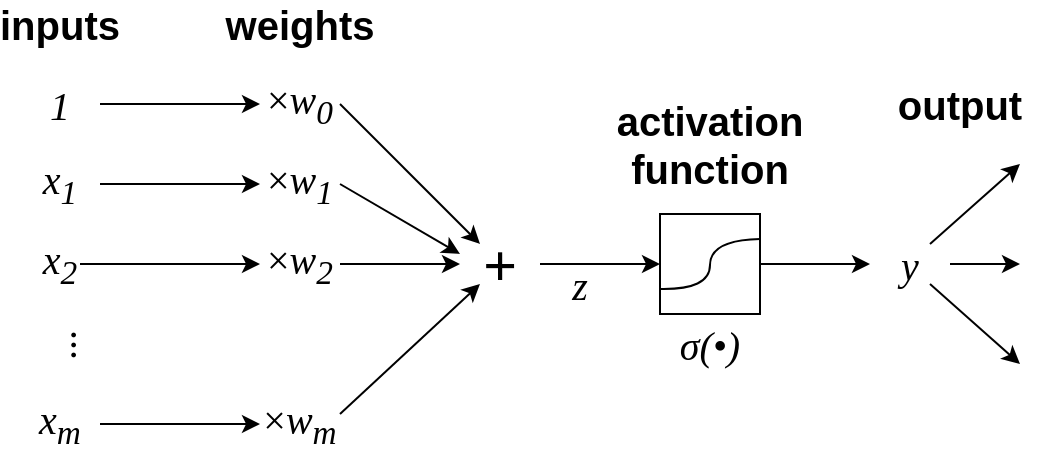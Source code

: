 <mxGraphModel dx="464" dy="618" grid="1" gridSize="10" guides="1" tooltips="1" connect="1" arrows="1" fold="1" page="1" pageScale="1" pageWidth="850" pageHeight="1100" background="#ffffff"><root><mxCell id="0"/><mxCell id="1" parent="0"/><mxCell id="34" style="edgeStyle=none;rounded=0;html=1;exitX=1;exitY=0.5;entryX=0;entryY=0.5;endArrow=classic;endFill=1;jettySize=auto;orthogonalLoop=1;fontFamily=Georgia;fontSize=20;" parent="1" source="4" target="22" edge="1"><mxGeometry relative="1" as="geometry"/></mxCell><mxCell id="4" value="&lt;font face=&quot;Georgia&quot;&gt;&lt;span style=&quot;font-size: 20px&quot;&gt;1&lt;/span&gt;&lt;/font&gt;" style="text;html=1;strokeColor=none;fillColor=none;align=center;verticalAlign=middle;whiteSpace=wrap;rounded=0;fontStyle=2" parent="1" vertex="1"><mxGeometry x="80" y="80" width="40" height="20" as="geometry"/></mxCell><mxCell id="41" style="edgeStyle=none;rounded=0;html=1;exitX=1;exitY=0.5;entryX=0;entryY=0.5;endArrow=classic;endFill=1;jettySize=auto;orthogonalLoop=1;fontFamily=Georgia;fontSize=20;" parent="1" source="9" target="23" edge="1"><mxGeometry relative="1" as="geometry"/></mxCell><mxCell id="9" value="&lt;font style=&quot;font-size: 20px&quot; face=&quot;Georgia&quot;&gt;x&lt;sub&gt;1&lt;/sub&gt;&lt;/font&gt;" style="text;html=1;strokeColor=none;fillColor=none;align=center;verticalAlign=middle;whiteSpace=wrap;rounded=0;fontStyle=2" parent="1" vertex="1"><mxGeometry x="80" y="120" width="40" height="20" as="geometry"/></mxCell><mxCell id="11" value="&lt;font face=&quot;Georgia&quot;&gt;&lt;span style=&quot;font-size: 20px&quot;&gt;...&lt;/span&gt;&lt;/font&gt;" style="text;html=1;strokeColor=none;fillColor=none;align=center;verticalAlign=middle;whiteSpace=wrap;rounded=0;fontStyle=2;direction=west;horizontal=0;" parent="1" vertex="1"><mxGeometry x="80" y="200" width="40" height="20" as="geometry"/></mxCell><mxCell id="40" style="edgeStyle=none;rounded=0;html=1;exitX=0.5;exitY=0;entryX=0;entryY=0.5;endArrow=classic;endFill=1;jettySize=auto;orthogonalLoop=1;fontFamily=Georgia;fontSize=20;" parent="1" source="12" target="24" edge="1"><mxGeometry relative="1" as="geometry"/></mxCell><mxCell id="12" value="&lt;font style=&quot;font-size: 20px&quot; face=&quot;Georgia&quot;&gt;x&lt;/font&gt;&lt;font style=&quot;font-size: 20px;&quot; face=&quot;Georgia&quot;&gt;&lt;sub&gt;2&lt;/sub&gt;&lt;/font&gt;" style="text;html=1;strokeColor=none;fillColor=none;align=center;verticalAlign=middle;whiteSpace=wrap;rounded=0;fontStyle=2;fontFamily=Georgia;fontSize=20;direction=south;" parent="1" vertex="1"><mxGeometry x="90" y="150" width="20" height="40" as="geometry"/></mxCell><mxCell id="39" style="edgeStyle=none;rounded=0;html=1;exitX=1;exitY=0.5;entryX=0;entryY=0.5;endArrow=classic;endFill=1;jettySize=auto;orthogonalLoop=1;fontFamily=Georgia;fontSize=20;" parent="1" source="13" target="25" edge="1"><mxGeometry relative="1" as="geometry"/></mxCell><mxCell id="13" value="&lt;font face=&quot;Georgia&quot; style=&quot;font-size: 20px&quot;&gt;&lt;font style=&quot;font-size: 20px&quot;&gt;x&lt;/font&gt;&lt;sub&gt;m&lt;/sub&gt;&lt;/font&gt;" style="text;html=1;strokeColor=none;fillColor=none;align=center;verticalAlign=middle;whiteSpace=wrap;rounded=0;fontStyle=2;fontSize=20;fontFamily=Georgia;" parent="1" vertex="1"><mxGeometry x="80" y="240" width="40" height="20" as="geometry"/></mxCell><mxCell id="35" style="edgeStyle=none;rounded=0;html=1;exitX=1;exitY=0.5;entryX=0.25;entryY=0;endArrow=classic;endFill=1;jettySize=auto;orthogonalLoop=1;fontFamily=Georgia;fontSize=20;" parent="1" source="22" target="29" edge="1"><mxGeometry relative="1" as="geometry"/></mxCell><mxCell id="22" value="×&lt;i&gt;w&lt;sub&gt;0&lt;br&gt;&lt;/sub&gt;&lt;/i&gt;" style="text;html=1;strokeColor=none;fillColor=none;align=center;verticalAlign=middle;whiteSpace=wrap;rounded=0;fontSize=20;fontFamily=Georgia;" parent="1" vertex="1"><mxGeometry x="200" y="80" width="40" height="20" as="geometry"/></mxCell><mxCell id="36" style="edgeStyle=none;rounded=0;html=1;exitX=1;exitY=0.5;entryX=0;entryY=0.25;endArrow=classic;endFill=1;jettySize=auto;orthogonalLoop=1;fontFamily=Georgia;fontSize=20;" parent="1" source="23" target="29" edge="1"><mxGeometry relative="1" as="geometry"/></mxCell><mxCell id="23" value="×&lt;i&gt;w&lt;sub&gt;1&lt;br&gt;&lt;/sub&gt;&lt;/i&gt;" style="text;html=1;strokeColor=none;fillColor=none;align=center;verticalAlign=middle;whiteSpace=wrap;rounded=0;fontSize=20;fontFamily=Georgia;" parent="1" vertex="1"><mxGeometry x="200" y="120" width="40" height="20" as="geometry"/></mxCell><mxCell id="37" style="edgeStyle=none;rounded=0;html=1;exitX=1;exitY=0.5;endArrow=classic;endFill=1;jettySize=auto;orthogonalLoop=1;fontFamily=Georgia;fontSize=20;" parent="1" source="24" edge="1"><mxGeometry relative="1" as="geometry"><mxPoint x="300" y="170" as="targetPoint"/></mxGeometry></mxCell><mxCell id="24" value="×&lt;i&gt;w&lt;sub&gt;2&lt;br&gt;&lt;/sub&gt;&lt;/i&gt;" style="text;html=1;strokeColor=none;fillColor=none;align=center;verticalAlign=middle;whiteSpace=wrap;rounded=0;fontSize=20;fontFamily=Georgia;" parent="1" vertex="1"><mxGeometry x="200" y="160" width="40" height="20" as="geometry"/></mxCell><mxCell id="38" style="edgeStyle=none;rounded=0;html=1;exitX=1;exitY=0.25;entryX=0.25;entryY=1;endArrow=classic;endFill=1;jettySize=auto;orthogonalLoop=1;fontFamily=Georgia;fontSize=20;" parent="1" source="25" target="29" edge="1"><mxGeometry relative="1" as="geometry"/></mxCell><mxCell id="25" value="×&lt;i&gt;w&lt;sub&gt;m&lt;br&gt;&lt;/sub&gt;&lt;/i&gt;" style="text;html=1;strokeColor=none;fillColor=none;align=center;verticalAlign=middle;whiteSpace=wrap;rounded=0;fontSize=20;fontFamily=Georgia;" parent="1" vertex="1"><mxGeometry x="200" y="240" width="40" height="20" as="geometry"/></mxCell><mxCell id="43" style="edgeStyle=none;rounded=0;html=1;exitX=1;exitY=0.5;entryX=0;entryY=0.5;endArrow=classic;endFill=1;jettySize=auto;orthogonalLoop=1;fontFamily=Georgia;fontSize=20;" parent="1" source="27" target="30" edge="1"><mxGeometry relative="1" as="geometry"/></mxCell><mxCell id="27" value="" style="whiteSpace=wrap;html=1;aspect=fixed;fontFamily=Georgia;fontSize=20;" parent="1" vertex="1"><mxGeometry x="400" y="145" width="50" height="50" as="geometry"/></mxCell><mxCell id="28" value="" style="curved=1;endArrow=none;html=1;fontFamily=Georgia;fontSize=20;exitX=0;exitY=0.75;entryX=1;entryY=0.25;endFill=0;" parent="1" source="27" target="27" edge="1"><mxGeometry width="50" height="50" relative="1" as="geometry"><mxPoint x="400" y="195" as="sourcePoint"/><mxPoint x="450" y="145" as="targetPoint"/><Array as="points"><mxPoint x="425" y="183"/><mxPoint x="425" y="158"/></Array></mxGeometry></mxCell><mxCell id="42" style="edgeStyle=none;rounded=0;html=1;exitX=1;exitY=0.5;entryX=0;entryY=0.5;endArrow=classic;endFill=1;jettySize=auto;orthogonalLoop=1;fontFamily=Georgia;fontSize=20;" parent="1" source="29" target="27" edge="1"><mxGeometry relative="1" as="geometry"/></mxCell><mxCell id="29" value="&lt;b&gt;&lt;font style=&quot;font-size: 30px&quot;&gt;+&lt;/font&gt;&lt;/b&gt;" style="text;html=1;strokeColor=none;fillColor=none;align=center;verticalAlign=middle;whiteSpace=wrap;rounded=0;fontFamily=Georgia;fontSize=20;" parent="1" vertex="1"><mxGeometry x="300" y="160" width="40" height="20" as="geometry"/></mxCell><mxCell id="44" style="edgeStyle=none;rounded=0;html=1;exitX=0.75;exitY=0;endArrow=classic;endFill=1;jettySize=auto;orthogonalLoop=1;fontFamily=Georgia;fontSize=20;" parent="1" source="30" edge="1"><mxGeometry relative="1" as="geometry"><mxPoint x="580" y="120" as="targetPoint"/></mxGeometry></mxCell><mxCell id="45" style="edgeStyle=none;rounded=0;html=1;exitX=1;exitY=0.5;endArrow=classic;endFill=1;jettySize=auto;orthogonalLoop=1;fontFamily=Georgia;fontSize=20;" parent="1" source="30" edge="1"><mxGeometry relative="1" as="geometry"><mxPoint x="580" y="170" as="targetPoint"/></mxGeometry></mxCell><mxCell id="46" style="edgeStyle=none;rounded=0;html=1;exitX=0.75;exitY=1;endArrow=classic;endFill=1;jettySize=auto;orthogonalLoop=1;fontFamily=Georgia;fontSize=20;" parent="1" source="30" edge="1"><mxGeometry relative="1" as="geometry"><mxPoint x="580" y="220" as="targetPoint"/></mxGeometry></mxCell><mxCell id="30" value="y" style="text;html=1;strokeColor=none;fillColor=none;align=center;verticalAlign=middle;whiteSpace=wrap;rounded=0;fontFamily=Georgia;fontSize=20;fontStyle=2" parent="1" vertex="1"><mxGeometry x="505" y="160" width="40" height="20" as="geometry"/></mxCell><mxCell id="47" value="inputs" style="text;html=1;strokeColor=none;fillColor=none;align=center;verticalAlign=middle;whiteSpace=wrap;rounded=0;fontFamily=Helvetica;fontSize=20;fontStyle=1" parent="1" vertex="1"><mxGeometry x="80" y="40" width="40" height="20" as="geometry"/></mxCell><mxCell id="48" value="weights" style="text;html=1;strokeColor=none;fillColor=none;align=center;verticalAlign=middle;whiteSpace=wrap;rounded=0;fontFamily=Helvetica;fontSize=20;fontStyle=1" parent="1" vertex="1"><mxGeometry x="200" y="40" width="40" height="20" as="geometry"/></mxCell><mxCell id="49" value="activation function" style="text;html=1;strokeColor=none;fillColor=none;align=center;verticalAlign=middle;whiteSpace=wrap;rounded=0;fontFamily=Helvetica;fontSize=20;fontStyle=1" parent="1" vertex="1"><mxGeometry x="405" y="100" width="40" height="20" as="geometry"/></mxCell><mxCell id="50" value="o&lt;span style=&quot;letter-spacing: 0px&quot;&gt;utput&lt;/span&gt;" style="text;html=1;strokeColor=none;fillColor=none;align=center;verticalAlign=middle;whiteSpace=wrap;rounded=0;fontFamily=Helvetica;fontSize=20;fontStyle=1" parent="1" vertex="1"><mxGeometry x="530" y="80" width="40" height="20" as="geometry"/></mxCell><mxCell id="51" value="&lt;i&gt;z&lt;/i&gt;" style="text;html=1;strokeColor=none;fillColor=none;align=center;verticalAlign=middle;whiteSpace=wrap;rounded=0;fontFamily=Georgia;fontSize=20;" parent="1" vertex="1"><mxGeometry x="340" y="170" width="40" height="20" as="geometry"/></mxCell><mxCell id="52" style="edgeStyle=orthogonalEdgeStyle;rounded=0;html=1;exitX=0.5;exitY=1;entryX=0.5;entryY=1;jettySize=auto;orthogonalLoop=1;fontFamily=Georgia;fontSize=20;" parent="1" source="51" target="51" edge="1"><mxGeometry relative="1" as="geometry"/></mxCell><mxCell id="53" value="σ(•)&lt;br&gt;" style="text;html=1;strokeColor=none;fillColor=none;align=center;verticalAlign=middle;whiteSpace=wrap;rounded=0;fontFamily=Georgia;fontSize=20;fontStyle=2" parent="1" vertex="1"><mxGeometry x="405" y="200" width="40" height="20" as="geometry"/></mxCell></root></mxGraphModel>